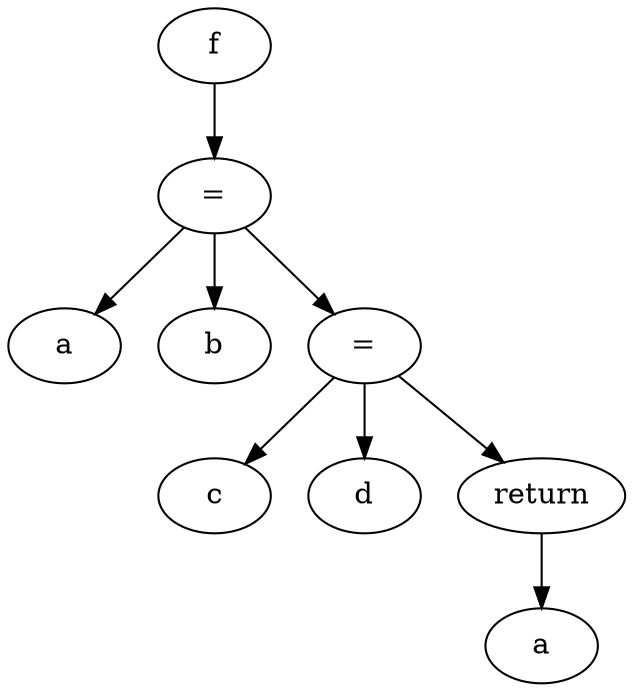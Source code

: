 # Executado assim: ./output2dot.sh 
# https://graphviz.org/doc/info/lang.html
digraph {
  x561c7e159370 -> x561c7e1594d0
  x561c7e1594d0 -> x561c7e159520
  x561c7e159520 [label="a"]
  x561c7e1594d0 -> x561c7e1594a0
  x561c7e1594a0 [label="b"]
  x561c7e1594d0 -> x561c7e1596e0
  x561c7e1596e0 -> x561c7e159730
  x561c7e159730 [label="c"]
  x561c7e1596e0 -> x561c7e1596b0
  x561c7e1596b0 [label="d"]
  x561c7e1596e0 -> x561c7e159830
  x561c7e159830 -> x561c7e159800
  x561c7e159800 [label="a"]
  x561c7e159830 [label="return"]
  x561c7e1596e0 [label="="]
  x561c7e1594d0 [label="="]
  x561c7e159370 [label="f"]
}
